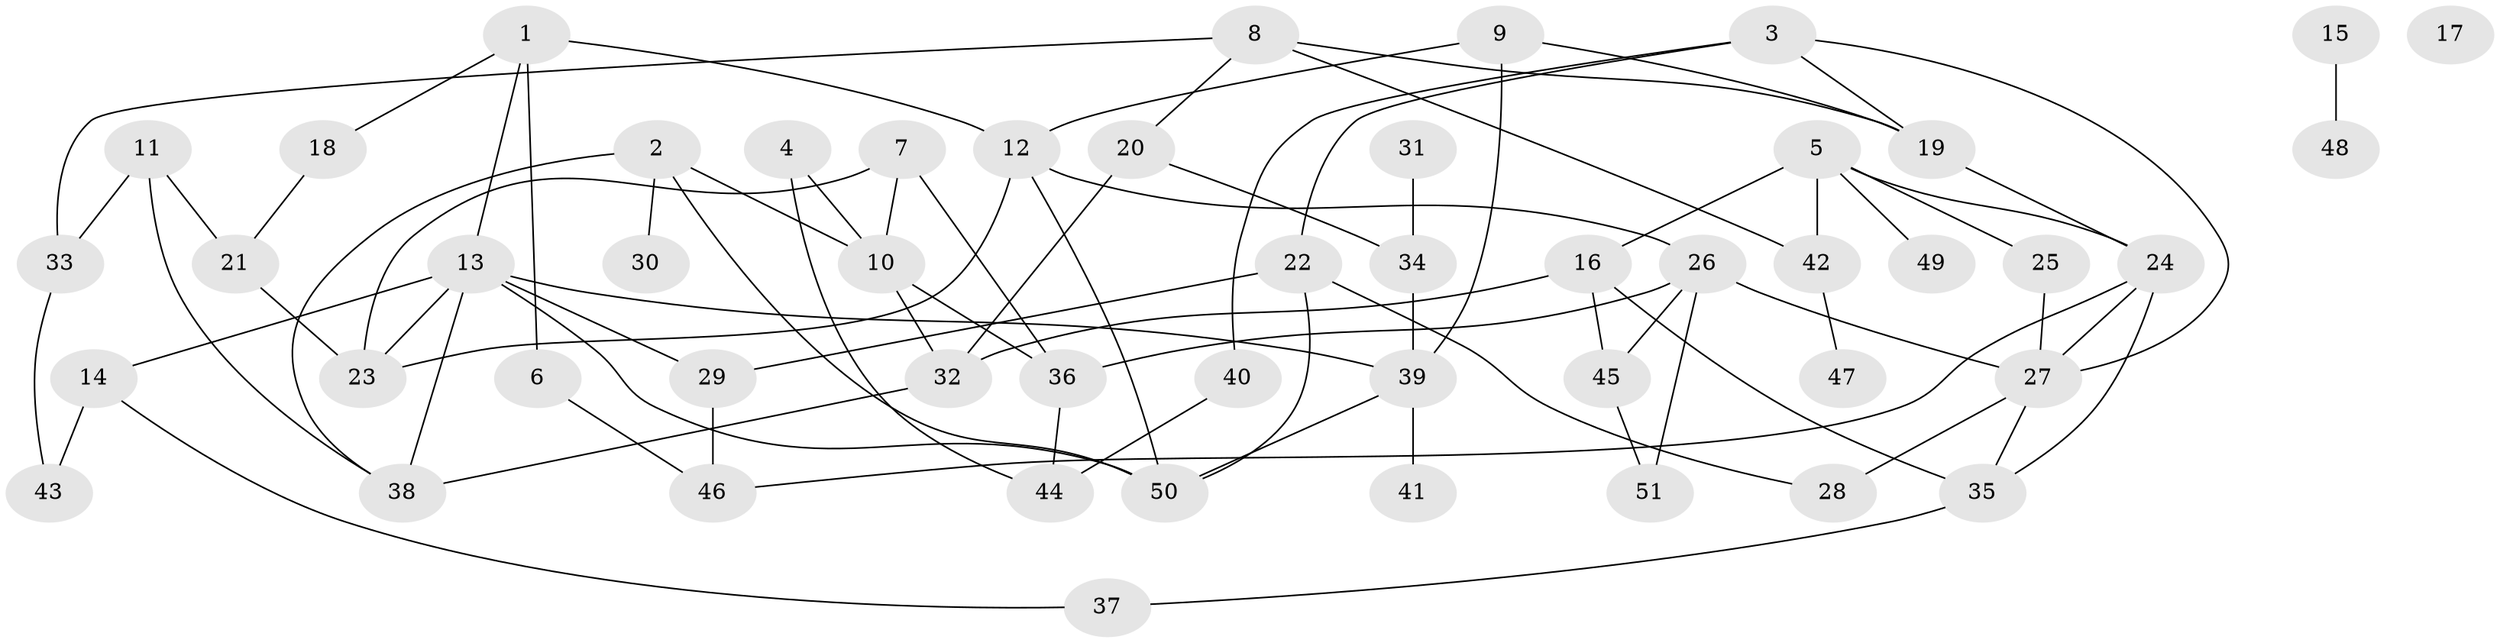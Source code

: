 // Generated by graph-tools (version 1.1) at 2025/49/03/09/25 03:49:03]
// undirected, 51 vertices, 80 edges
graph export_dot {
graph [start="1"]
  node [color=gray90,style=filled];
  1;
  2;
  3;
  4;
  5;
  6;
  7;
  8;
  9;
  10;
  11;
  12;
  13;
  14;
  15;
  16;
  17;
  18;
  19;
  20;
  21;
  22;
  23;
  24;
  25;
  26;
  27;
  28;
  29;
  30;
  31;
  32;
  33;
  34;
  35;
  36;
  37;
  38;
  39;
  40;
  41;
  42;
  43;
  44;
  45;
  46;
  47;
  48;
  49;
  50;
  51;
  1 -- 6;
  1 -- 12;
  1 -- 13;
  1 -- 18;
  2 -- 10;
  2 -- 30;
  2 -- 38;
  2 -- 50;
  3 -- 19;
  3 -- 22;
  3 -- 27;
  3 -- 40;
  4 -- 10;
  4 -- 44;
  5 -- 16;
  5 -- 24;
  5 -- 25;
  5 -- 42;
  5 -- 49;
  6 -- 46;
  7 -- 10;
  7 -- 23;
  7 -- 36;
  8 -- 19;
  8 -- 20;
  8 -- 33;
  8 -- 42;
  9 -- 12;
  9 -- 19;
  9 -- 39;
  10 -- 32;
  10 -- 36;
  11 -- 21;
  11 -- 33;
  11 -- 38;
  12 -- 23;
  12 -- 26;
  12 -- 50;
  13 -- 14;
  13 -- 23;
  13 -- 29;
  13 -- 38;
  13 -- 39;
  13 -- 50;
  14 -- 37;
  14 -- 43;
  15 -- 48;
  16 -- 32;
  16 -- 35;
  16 -- 45;
  18 -- 21;
  19 -- 24;
  20 -- 32;
  20 -- 34;
  21 -- 23;
  22 -- 28;
  22 -- 29;
  22 -- 50;
  24 -- 27;
  24 -- 35;
  24 -- 46;
  25 -- 27;
  26 -- 27;
  26 -- 36;
  26 -- 45;
  26 -- 51;
  27 -- 28;
  27 -- 35;
  29 -- 46;
  31 -- 34;
  32 -- 38;
  33 -- 43;
  34 -- 39;
  35 -- 37;
  36 -- 44;
  39 -- 41;
  39 -- 50;
  40 -- 44;
  42 -- 47;
  45 -- 51;
}
